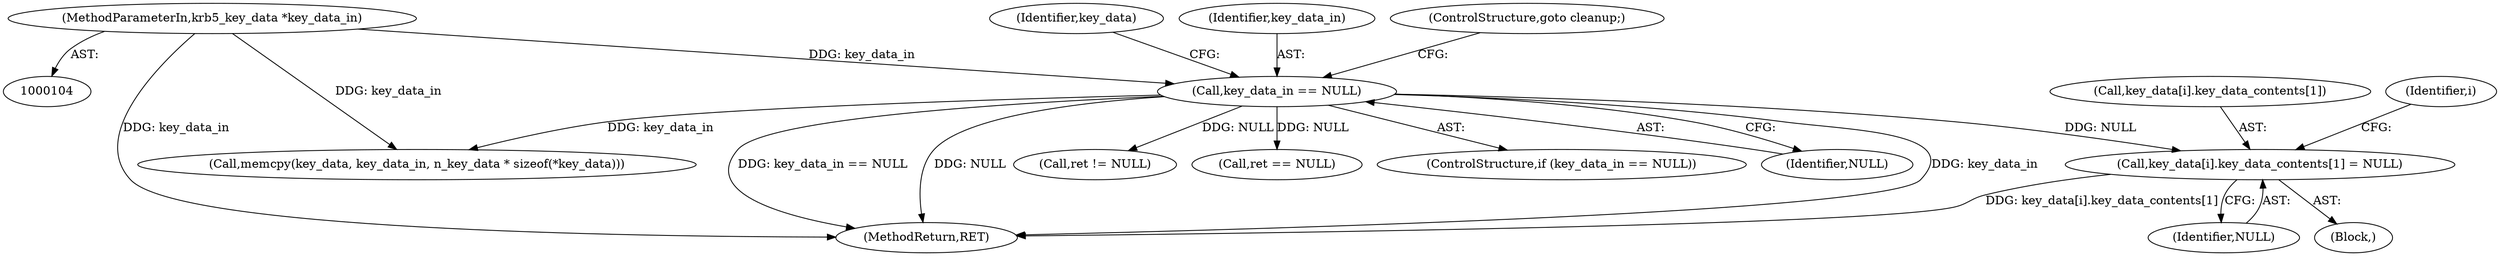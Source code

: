 digraph "0_krb5_04038bf3633c4b909b5ded3072dc88c8c419bf16@array" {
"1000198" [label="(Call,key_data[i].key_data_contents[1] = NULL)"];
"1000142" [label="(Call,key_data_in == NULL)"];
"1000105" [label="(MethodParameterIn,krb5_key_data *key_data_in)"];
"1000144" [label="(Identifier,NULL)"];
"1000143" [label="(Identifier,key_data_in)"];
"1000206" [label="(Identifier,NULL)"];
"1000418" [label="(MethodReturn,RET)"];
"1000162" [label="(Identifier,i)"];
"1000388" [label="(Call,ret != NULL)"];
"1000198" [label="(Call,key_data[i].key_data_contents[1] = NULL)"];
"1000199" [label="(Call,key_data[i].key_data_contents[1])"];
"1000145" [label="(ControlStructure,goto cleanup;)"];
"1000147" [label="(Identifier,key_data)"];
"1000172" [label="(Block,)"];
"1000142" [label="(Call,key_data_in == NULL)"];
"1000105" [label="(MethodParameterIn,krb5_key_data *key_data_in)"];
"1000146" [label="(Call,memcpy(key_data, key_data_in, n_key_data * sizeof(*key_data)))"];
"1000245" [label="(Call,ret == NULL)"];
"1000141" [label="(ControlStructure,if (key_data_in == NULL))"];
"1000198" -> "1000172"  [label="AST: "];
"1000198" -> "1000206"  [label="CFG: "];
"1000199" -> "1000198"  [label="AST: "];
"1000206" -> "1000198"  [label="AST: "];
"1000162" -> "1000198"  [label="CFG: "];
"1000198" -> "1000418"  [label="DDG: key_data[i].key_data_contents[1]"];
"1000142" -> "1000198"  [label="DDG: NULL"];
"1000142" -> "1000141"  [label="AST: "];
"1000142" -> "1000144"  [label="CFG: "];
"1000143" -> "1000142"  [label="AST: "];
"1000144" -> "1000142"  [label="AST: "];
"1000145" -> "1000142"  [label="CFG: "];
"1000147" -> "1000142"  [label="CFG: "];
"1000142" -> "1000418"  [label="DDG: key_data_in == NULL"];
"1000142" -> "1000418"  [label="DDG: NULL"];
"1000142" -> "1000418"  [label="DDG: key_data_in"];
"1000105" -> "1000142"  [label="DDG: key_data_in"];
"1000142" -> "1000146"  [label="DDG: key_data_in"];
"1000142" -> "1000245"  [label="DDG: NULL"];
"1000142" -> "1000388"  [label="DDG: NULL"];
"1000105" -> "1000104"  [label="AST: "];
"1000105" -> "1000418"  [label="DDG: key_data_in"];
"1000105" -> "1000146"  [label="DDG: key_data_in"];
}
